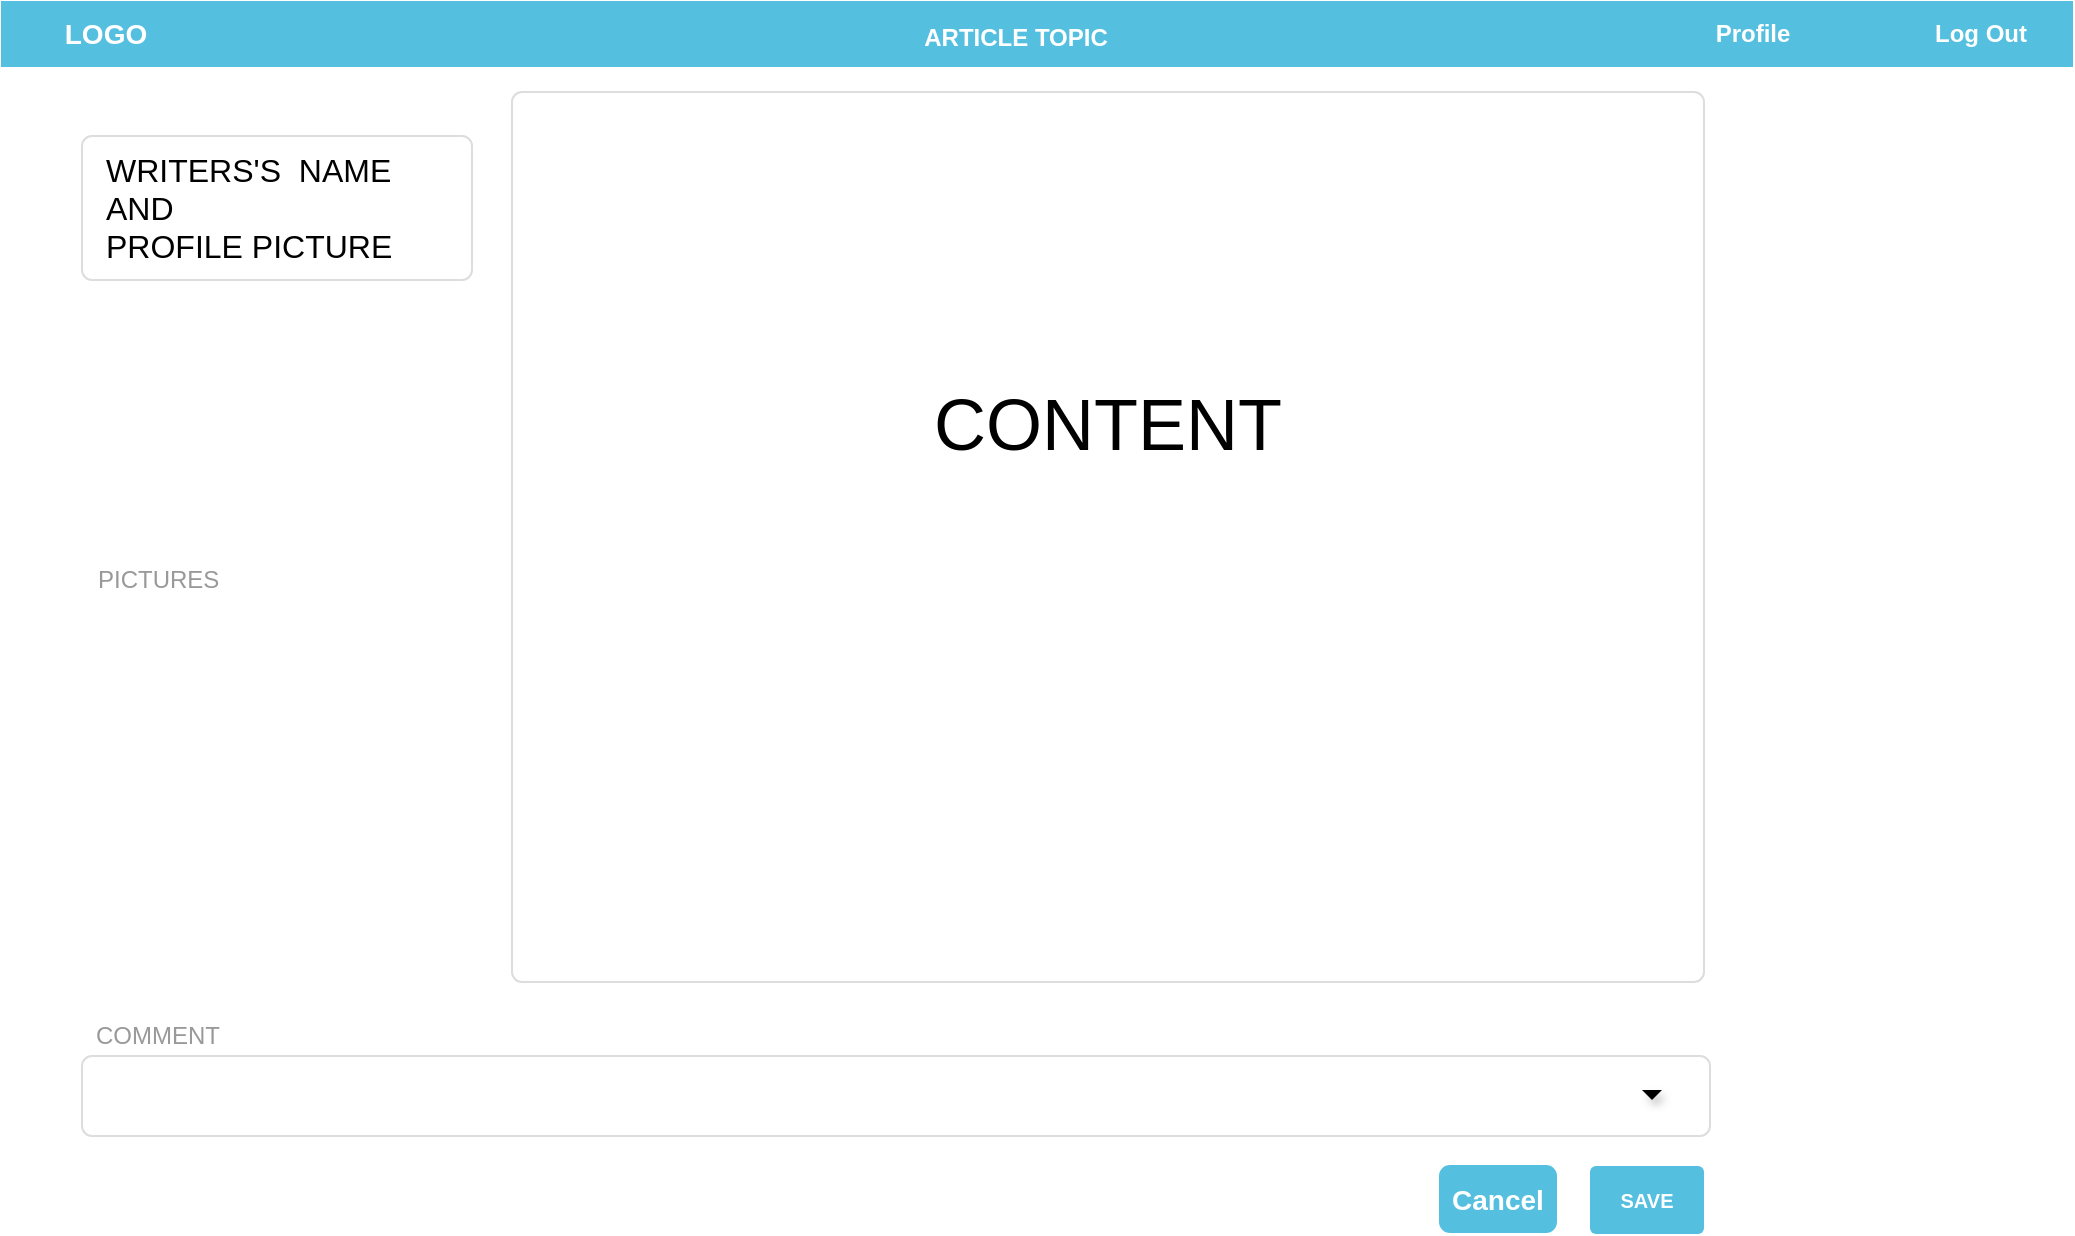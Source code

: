 <mxfile version="14.6.10" type="github">
  <diagram name="Page-1" id="c9db0220-8083-56f3-ca83-edcdcd058819">
    <mxGraphModel dx="1234" dy="437" grid="0" gridSize="10" guides="1" tooltips="1" connect="1" arrows="1" fold="1" page="1" pageScale="1.5" pageWidth="826" pageHeight="1169" background="#ffffff" math="0" shadow="0">
      <root>
        <mxCell id="0" style=";html=1;" />
        <mxCell id="1" style=";html=1;" parent="0" />
        <mxCell id="3d76a8aef4d5c911-1" value="" style="html=1;shadow=0;dashed=0;shape=mxgraph.bootstrap.rect;whiteSpace=wrap;rounded=0;fontSize=12;align=center;fontColor=#ffffff;fillColor=#55BFE0;strokeColor=#55BFE0;" parent="1" vertex="1">
          <mxGeometry y="63" width="1035" height="32" as="geometry" />
        </mxCell>
        <mxCell id="3d76a8aef4d5c911-2" value="LOGO" style="html=1;shadow=0;dashed=0;fillColor=none;strokeColor=none;shape=mxgraph.bootstrap.rect;fontSize=14;whiteSpace=wrap;fontColor=#FFFFFF;fontStyle=1" parent="3d76a8aef4d5c911-1" vertex="1">
          <mxGeometry width="103.5" height="32" as="geometry" />
        </mxCell>
        <mxCell id="3d76a8aef4d5c911-8" value="ARTICLE TOPIC" style="html=1;shadow=0;dashed=0;fillColor=none;strokeColor=none;shape=mxgraph.bootstrap.rect;whiteSpace=wrap;fontColor=#FFFFFF;fontStyle=1" parent="3d76a8aef4d5c911-1" vertex="1">
          <mxGeometry x="300.6" y="1.6" width="412.317" height="32" as="geometry" />
        </mxCell>
        <mxCell id="3d76a8aef4d5c911-9" value="Profile" style="html=1;shadow=0;dashed=0;fillColor=none;strokeColor=none;shape=mxgraph.bootstrap.rect;whiteSpace=wrap;fontColor=#FFFFFF;fontStyle=1" parent="3d76a8aef4d5c911-1" vertex="1">
          <mxGeometry x="829.575" width="90.562" height="32" as="geometry" />
        </mxCell>
        <mxCell id="3d76a8aef4d5c911-10" value="Log Out" style="html=1;shadow=0;dashed=0;fillColor=none;strokeColor=none;shape=mxgraph.bootstrap.rect;whiteSpace=wrap;fontColor=#FFFFFF;fontStyle=1" parent="3d76a8aef4d5c911-1" vertex="1">
          <mxGeometry x="944.438" width="90.562" height="32" as="geometry" />
        </mxCell>
        <mxCell id="3d76a8aef4d5c911-18" value="WRITERS&#39;S&amp;nbsp; NAME &lt;br&gt;AND &lt;br&gt;PROFILE PICTURE" style="html=1;shadow=0;dashed=0;shape=mxgraph.bootstrap.rrect;rSize=5;strokeColor=#dddddd;;align=left;spacingLeft=10;fontSize=16;whiteSpace=wrap;rounded=0;" parent="1" vertex="1">
          <mxGeometry x="40" y="130" width="195" height="72" as="geometry" />
        </mxCell>
        <mxCell id="3d76a8aef4d5c911-21" value="Insert System Variable" style="html=1;shadow=0;dashed=0;shape=mxgraph.bootstrap.rect;strokeColor=none;fillColor=none;align=right;fontSize=10;whiteSpace=wrap;rounded=0;" parent="1" vertex="1">
          <mxGeometry x="690" y="210" width="120" height="20" as="geometry" />
        </mxCell>
        <mxCell id="3d76a8aef4d5c911-22" value="" style="shape=triangle;strokeColor=none;fillColor=#000000;direction=south;rounded=0;shadow=1;fontSize=12;fontColor=#000000;align=center;html=1;" parent="1" vertex="1">
          <mxGeometry x="812" y="217" width="8" height="4" as="geometry" />
        </mxCell>
        <mxCell id="3d76a8aef4d5c911-23" value="PICTURES" style="html=1;shadow=0;dashed=0;shape=mxgraph.bootstrap.rect;strokeColor=none;fillColor=none;fontColor=#999999;align=left;spacingLeft=5;whiteSpace=wrap;rounded=0;" parent="1" vertex="1">
          <mxGeometry x="41" y="251" width="199" height="201" as="geometry" />
        </mxCell>
        <mxCell id="3d76a8aef4d5c911-24" value="&lt;font style=&quot;font-size: 36px&quot;&gt;&lt;br&gt;&lt;br&gt;&lt;br&gt;CONTENT&lt;/font&gt;" style="html=1;shadow=0;dashed=0;shape=mxgraph.bootstrap.rrect;rSize=5;fontSize=12;strokeColor=#dddddd;align=center;spacing=10;verticalAlign=top;whiteSpace=wrap;rounded=0;" parent="1" vertex="1">
          <mxGeometry x="255" y="108" width="596" height="445" as="geometry" />
        </mxCell>
        <mxCell id="3d76a8aef4d5c911-28" value="COMMENT" style="html=1;shadow=0;dashed=0;shape=mxgraph.bootstrap.rect;strokeColor=none;fillColor=none;fontColor=#999999;align=left;spacingLeft=5;whiteSpace=wrap;rounded=0;" parent="1" vertex="1">
          <mxGeometry x="40" y="570" width="200" height="20" as="geometry" />
        </mxCell>
        <mxCell id="3d76a8aef4d5c911-29" value="" style="html=1;shadow=0;dashed=0;shape=mxgraph.bootstrap.rrect;rSize=5;strokeColor=#dddddd;align=left;spacingLeft=10;fontSize=16;whiteSpace=wrap;rounded=0;" parent="1" vertex="1">
          <mxGeometry x="40" y="590" width="814" height="40" as="geometry" />
        </mxCell>
        <mxCell id="3d76a8aef4d5c911-33" value="" style="shape=triangle;strokeColor=none;fillColor=#000000;direction=south;rounded=0;shadow=1;fontSize=12;fontColor=#000000;align=center;html=1;" parent="1" vertex="1">
          <mxGeometry x="820" y="607" width="10" height="5" as="geometry" />
        </mxCell>
        <mxCell id="3d76a8aef4d5c911-44" value="SAVE" style="html=1;shadow=0;dashed=0;shape=mxgraph.bootstrap.rrect;align=center;rSize=3;strokeColor=none;fontColor=#ffffff;fontStyle=1;fontSize=10;whiteSpace=wrap;rounded=0;fillColor=#55BFE0;" parent="1" vertex="1">
          <mxGeometry x="794" y="645" width="57" height="34" as="geometry" />
        </mxCell>
        <mxCell id="3d76a8aef4d5c911-52" value="Cancel" style="html=1;shadow=0;dashed=0;shape=mxgraph.bootstrap.rrect;align=center;rSize=5;fontSize=14;whiteSpace=wrap;rounded=0;fontStyle=1;fontColor=#ffffff;fillColor=#55BFE0;strokeColor=#55BFE0;" parent="1" vertex="1">
          <mxGeometry x="719" y="645" width="58" height="33" as="geometry" />
        </mxCell>
      </root>
    </mxGraphModel>
  </diagram>
</mxfile>
